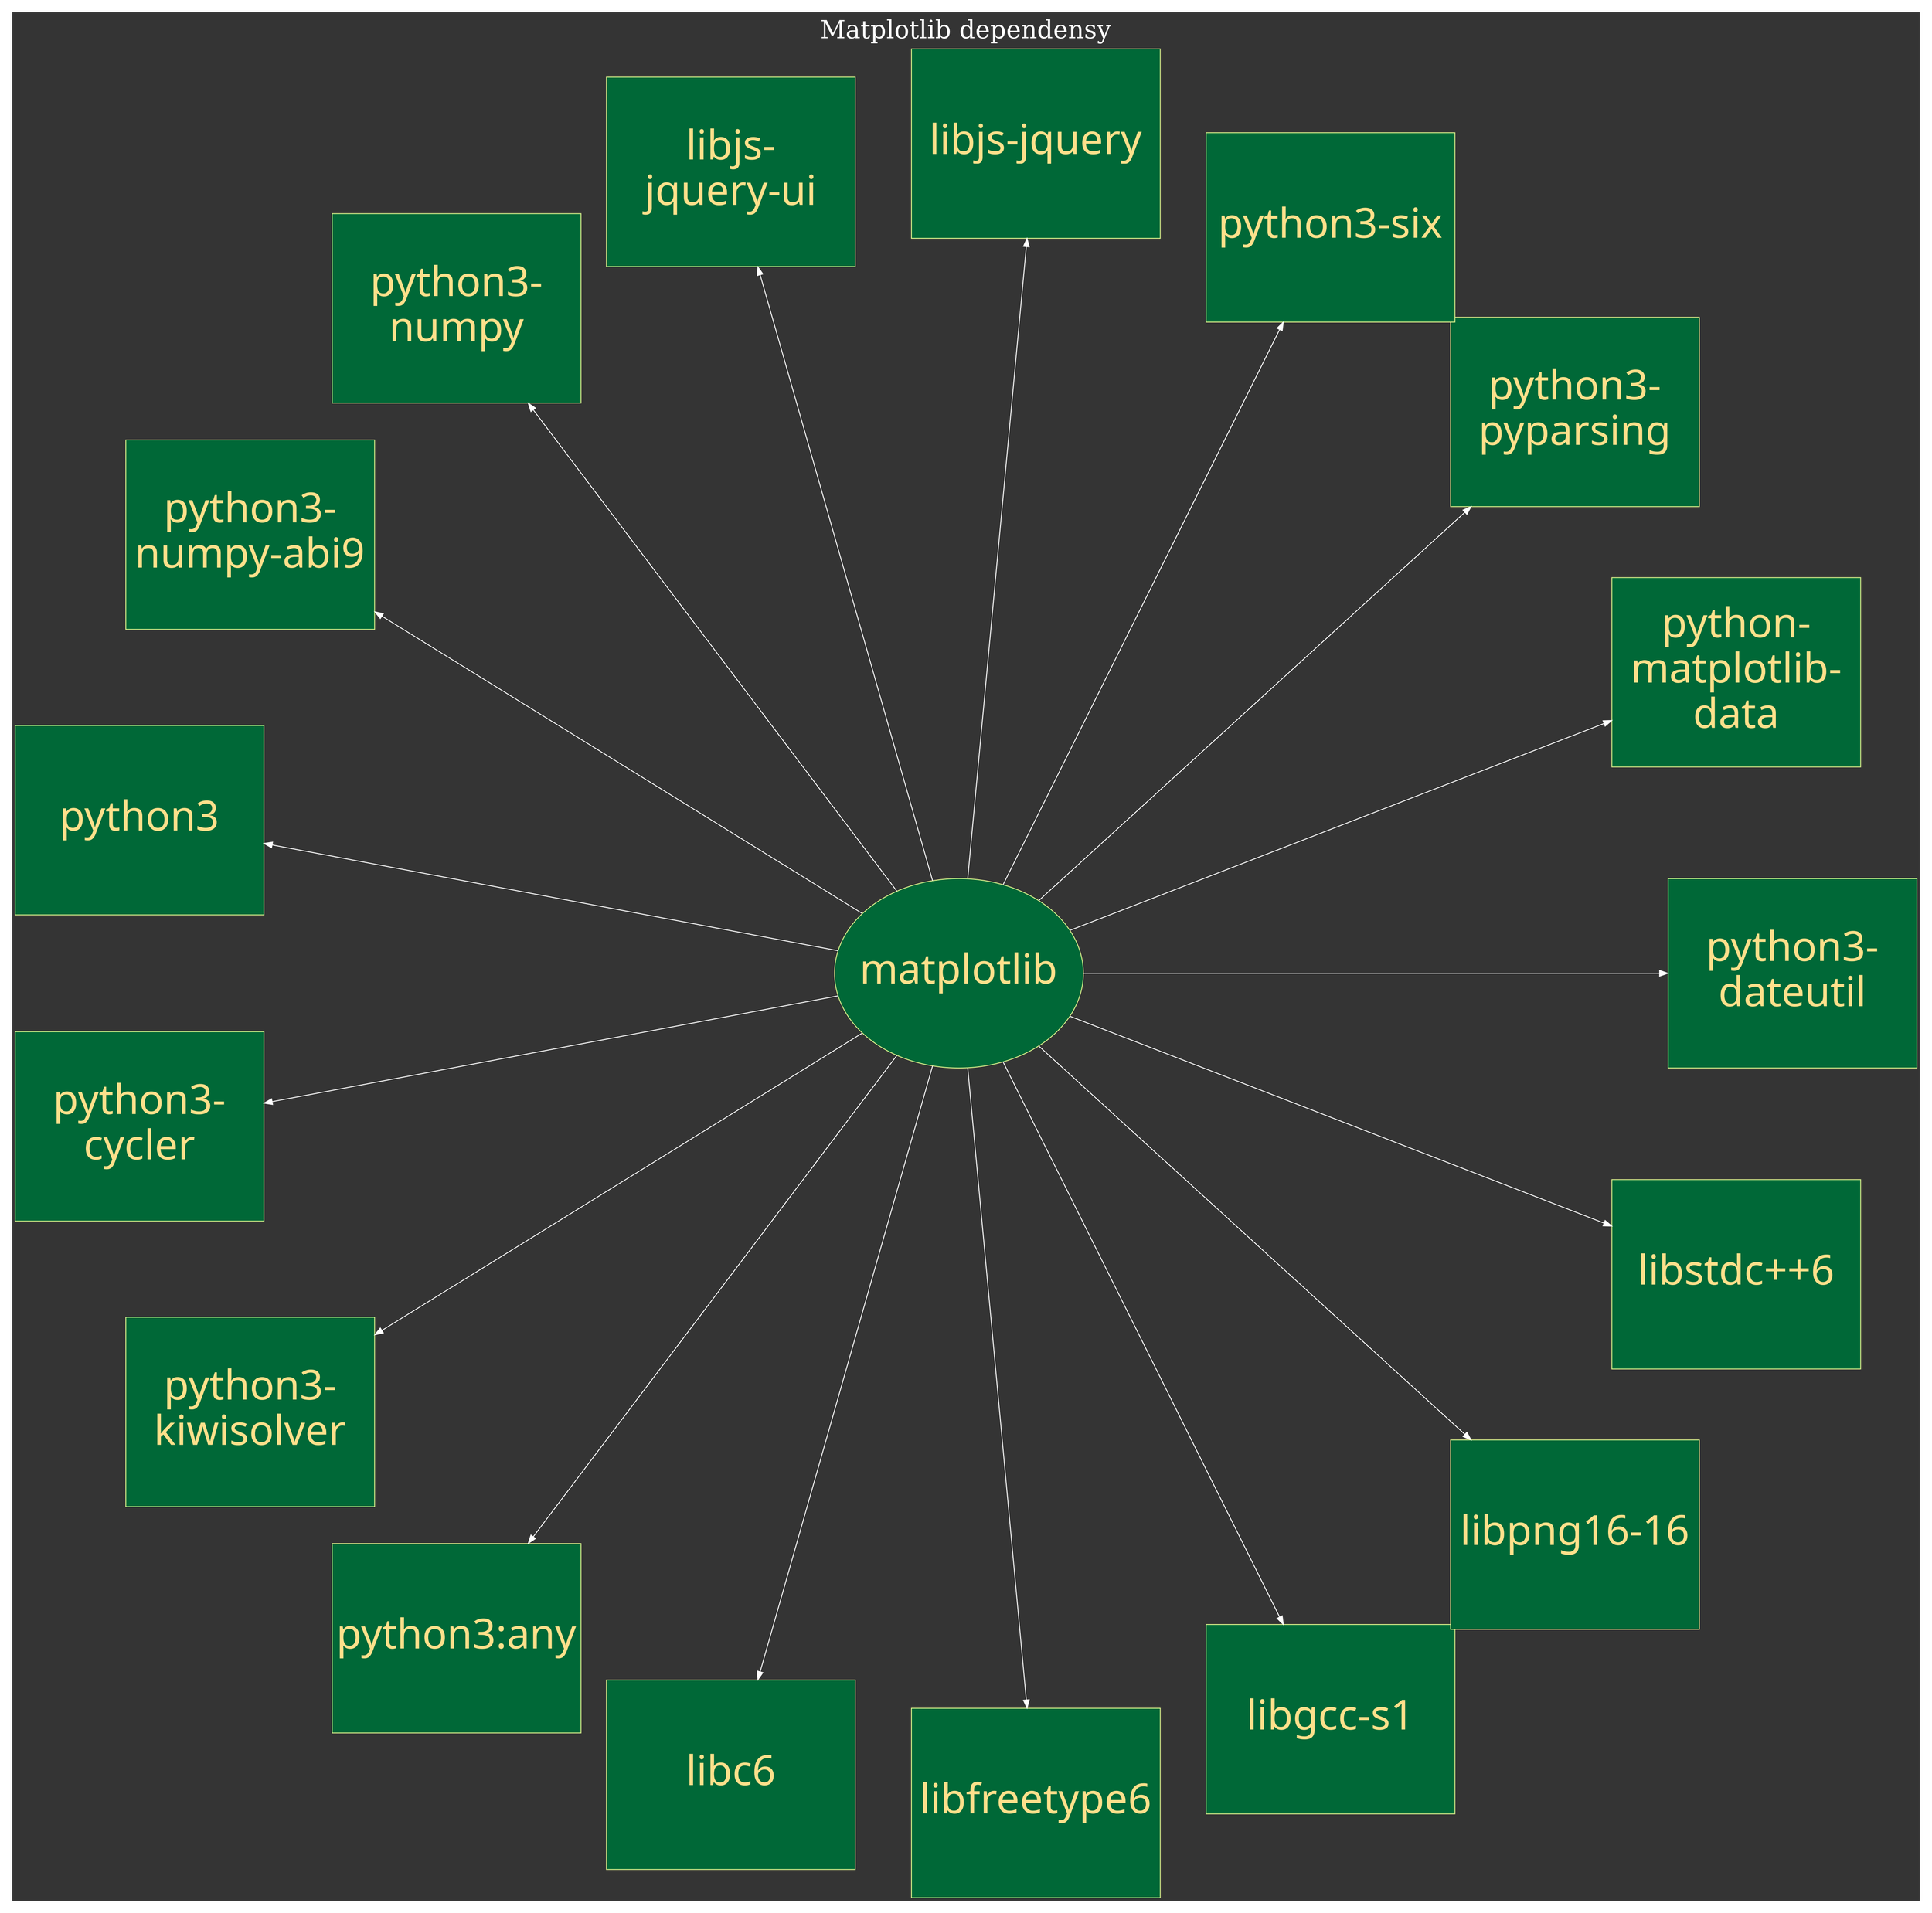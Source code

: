 digraph graph_name {
	layout="circo";
	graph [
	charset = "UTF-8";
	label = "Matplotlib dependensy",
	labelloc = "t",
	labeljust = "c",
	bgcolor = "#343434",
	fontcolor = white,
	fontsize = 30,
	style = "filled",
	rankdir = TB,
	margin = 0.2,
	splines = spline,
	ranksep = 1.0,
	nodesep = 0.9
	];

	node [
	colorscheme = "rdylgn11"
	style = "solid,filled",
	fontsize = 50,
	fontcolor = 5,
	fontname = "Migu 1M",
	color = 7,
	fillcolor = 11,
	fixedsize = true,
	height = 3.2,
	width = 4.2
	];

	edge [
	style = solid,
	fontsize = 40,
	fontcolor = white,
	fontname = "Migu 1M",
	color = white,
	labelfloat = true,
	labeldistance = 2.5,
	labelangle = 70
	];

	"matplotlib";
	"python3-\ndateutil" [shape = box];
	"python-\nmatplotlib-\ndata" [shape = box];
	"python3-\npyparsing" [shape = box];
	"python3-six" [shape = box];
	"libjs-jquery" [shape = box];
	"libjs-\njquery-ui" [shape = box];
	"python3-\nnumpy" [shape = box];
	"python3-\nnumpy-abi9" [shape = box];
	"python3" [shape = box];
	"python3-\ncycler" [shape = box];
	"python3-\nkiwisolver" [shape = box];
	"python3:any" [shape = box];
	"libc6" [shape = box];
	"libfreetype6" [shape = box];
	"libgcc-s1" [shape = box];
	"libpng16-16" [shape = box];
	"libstdc++6" [shape = box];

	// edge define
	"matplotlib" -> "python3-\ndateutil";
	"matplotlib" -> "python-\nmatplotlib-\ndata";
	"matplotlib" -> "python3-\npyparsing";
	"matplotlib" -> "python3-six";
	"matplotlib" -> "libjs-jquery";
	"matplotlib" -> "libjs-\njquery-ui";
	"matplotlib" -> "python3-\nnumpy";
	"matplotlib" -> "python3-\nnumpy-abi9";
	"matplotlib" -> "python3";
	"matplotlib" -> "python3-\ncycler";
	"matplotlib" -> "python3-\nkiwisolver";
	"matplotlib" -> "python3:any";
	"matplotlib" -> "libc6";
	"matplotlib" -> "libfreetype6";
	"matplotlib" -> "libgcc-s1";
	"matplotlib" -> "libpng16-16";
	"matplotlib" -> "libstdc++6";
	}
